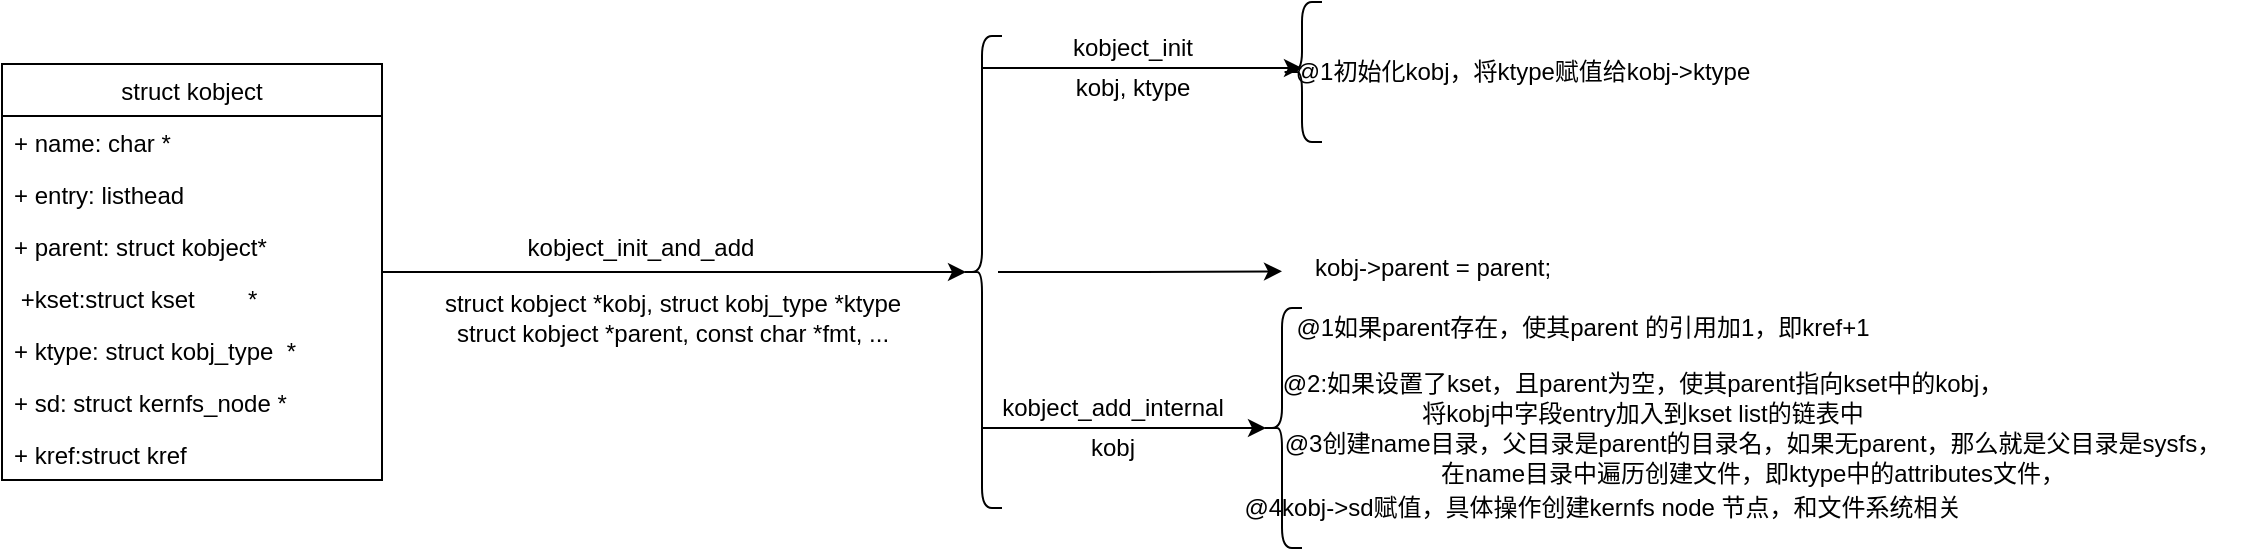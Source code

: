 <mxfile version="12.7.8" type="device"><diagram id="C5RBs43oDa-KdzZeNtuy" name="Page-1"><mxGraphModel dx="1516" dy="798" grid="1" gridSize="10" guides="1" tooltips="1" connect="1" arrows="1" fold="1" page="1" pageScale="1" pageWidth="827" pageHeight="1169" math="0" shadow="0"><root><mxCell id="WIyWlLk6GJQsqaUBKTNV-0"/><mxCell id="WIyWlLk6GJQsqaUBKTNV-1" parent="WIyWlLk6GJQsqaUBKTNV-0"/><mxCell id="baviKgi-DS-aH7yohkq1-4" value="struct kobject" style="swimlane;fontStyle=0;childLayout=stackLayout;horizontal=1;startSize=26;fillColor=none;horizontalStack=0;resizeParent=1;resizeParentMax=0;resizeLast=0;collapsible=1;marginBottom=0;" vertex="1" parent="WIyWlLk6GJQsqaUBKTNV-1"><mxGeometry x="30" y="168" width="190" height="208" as="geometry"/></mxCell><mxCell id="baviKgi-DS-aH7yohkq1-5" value="+ name: char *" style="text;strokeColor=none;fillColor=none;align=left;verticalAlign=top;spacingLeft=4;spacingRight=4;overflow=hidden;rotatable=0;points=[[0,0.5],[1,0.5]];portConstraint=eastwest;" vertex="1" parent="baviKgi-DS-aH7yohkq1-4"><mxGeometry y="26" width="190" height="26" as="geometry"/></mxCell><mxCell id="baviKgi-DS-aH7yohkq1-6" value="+ entry: listhead" style="text;strokeColor=none;fillColor=none;align=left;verticalAlign=top;spacingLeft=4;spacingRight=4;overflow=hidden;rotatable=0;points=[[0,0.5],[1,0.5]];portConstraint=eastwest;" vertex="1" parent="baviKgi-DS-aH7yohkq1-4"><mxGeometry y="52" width="190" height="26" as="geometry"/></mxCell><mxCell id="baviKgi-DS-aH7yohkq1-7" value="+ parent: struct kobject*" style="text;strokeColor=none;fillColor=none;align=left;verticalAlign=top;spacingLeft=4;spacingRight=4;overflow=hidden;rotatable=0;points=[[0,0.5],[1,0.5]];portConstraint=eastwest;" vertex="1" parent="baviKgi-DS-aH7yohkq1-4"><mxGeometry y="78" width="190" height="26" as="geometry"/></mxCell><mxCell id="baviKgi-DS-aH7yohkq1-8" value=" +kset:struct kset        * " style="text;strokeColor=none;fillColor=none;align=left;verticalAlign=top;spacingLeft=4;spacingRight=4;overflow=hidden;rotatable=0;points=[[0,0.5],[1,0.5]];portConstraint=eastwest;" vertex="1" parent="baviKgi-DS-aH7yohkq1-4"><mxGeometry y="104" width="190" height="26" as="geometry"/></mxCell><mxCell id="baviKgi-DS-aH7yohkq1-9" value="+ ktype: struct kobj_type  *" style="text;strokeColor=none;fillColor=none;align=left;verticalAlign=top;spacingLeft=4;spacingRight=4;overflow=hidden;rotatable=0;points=[[0,0.5],[1,0.5]];portConstraint=eastwest;" vertex="1" parent="baviKgi-DS-aH7yohkq1-4"><mxGeometry y="130" width="190" height="26" as="geometry"/></mxCell><mxCell id="baviKgi-DS-aH7yohkq1-10" value="+ sd: struct kernfs_node *" style="text;strokeColor=none;fillColor=none;align=left;verticalAlign=top;spacingLeft=4;spacingRight=4;overflow=hidden;rotatable=0;points=[[0,0.5],[1,0.5]];portConstraint=eastwest;" vertex="1" parent="baviKgi-DS-aH7yohkq1-4"><mxGeometry y="156" width="190" height="26" as="geometry"/></mxCell><mxCell id="baviKgi-DS-aH7yohkq1-11" value="+ kref:struct kref    " style="text;strokeColor=none;fillColor=none;align=left;verticalAlign=top;spacingLeft=4;spacingRight=4;overflow=hidden;rotatable=0;points=[[0,0.5],[1,0.5]];portConstraint=eastwest;" vertex="1" parent="baviKgi-DS-aH7yohkq1-4"><mxGeometry y="182" width="190" height="26" as="geometry"/></mxCell><mxCell id="baviKgi-DS-aH7yohkq1-29" style="edgeStyle=orthogonalEdgeStyle;rounded=0;orthogonalLoop=1;jettySize=auto;html=1;exitX=0.9;exitY=0.5;exitDx=0;exitDy=0;exitPerimeter=0;" edge="1" parent="WIyWlLk6GJQsqaUBKTNV-1" source="baviKgi-DS-aH7yohkq1-17"><mxGeometry relative="1" as="geometry"><mxPoint x="670.0" y="271.667" as="targetPoint"/></mxGeometry></mxCell><mxCell id="baviKgi-DS-aH7yohkq1-17" value="" style="shape=curlyBracket;whiteSpace=wrap;html=1;rounded=1;" vertex="1" parent="WIyWlLk6GJQsqaUBKTNV-1"><mxGeometry x="510" y="154" width="20" height="236" as="geometry"/></mxCell><mxCell id="baviKgi-DS-aH7yohkq1-18" style="edgeStyle=orthogonalEdgeStyle;rounded=0;orthogonalLoop=1;jettySize=auto;html=1;" edge="1" parent="WIyWlLk6GJQsqaUBKTNV-1"><mxGeometry relative="1" as="geometry"><mxPoint x="680" y="170" as="targetPoint"/><mxPoint x="520" y="170.029" as="sourcePoint"/><Array as="points"><mxPoint x="630" y="170"/><mxPoint x="630" y="170"/></Array></mxGeometry></mxCell><mxCell id="baviKgi-DS-aH7yohkq1-19" value="&lt;div&gt;struct kobject *kobj, struct kobj_type *ktype&lt;/div&gt;&lt;div&gt;struct kobject *parent, const char *fmt, ...&lt;/div&gt;" style="text;html=1;align=center;verticalAlign=middle;resizable=0;points=[];autosize=1;" vertex="1" parent="WIyWlLk6GJQsqaUBKTNV-1"><mxGeometry x="240" y="280" width="250" height="30" as="geometry"/></mxCell><mxCell id="baviKgi-DS-aH7yohkq1-21" style="edgeStyle=orthogonalEdgeStyle;rounded=0;orthogonalLoop=1;jettySize=auto;html=1;entryX=0.1;entryY=0.5;entryDx=0;entryDy=0;entryPerimeter=0;" edge="1" parent="WIyWlLk6GJQsqaUBKTNV-1" source="baviKgi-DS-aH7yohkq1-7" target="baviKgi-DS-aH7yohkq1-17"><mxGeometry relative="1" as="geometry"><Array as="points"><mxPoint x="380" y="272"/><mxPoint x="380" y="272"/></Array></mxGeometry></mxCell><mxCell id="baviKgi-DS-aH7yohkq1-22" value="kobject_init_and_add" style="text;html=1;align=center;verticalAlign=middle;resizable=0;points=[];autosize=1;" vertex="1" parent="WIyWlLk6GJQsqaUBKTNV-1"><mxGeometry x="284" y="250" width="130" height="20" as="geometry"/></mxCell><mxCell id="baviKgi-DS-aH7yohkq1-23" value="kobject_init" style="text;html=1;align=center;verticalAlign=middle;resizable=0;points=[];autosize=1;" vertex="1" parent="WIyWlLk6GJQsqaUBKTNV-1"><mxGeometry x="560" y="150" width="70" height="20" as="geometry"/></mxCell><mxCell id="baviKgi-DS-aH7yohkq1-24" value="kobj, ktype" style="text;html=1;align=center;verticalAlign=middle;resizable=0;points=[];autosize=1;" vertex="1" parent="WIyWlLk6GJQsqaUBKTNV-1"><mxGeometry x="560" y="170" width="70" height="20" as="geometry"/></mxCell><mxCell id="baviKgi-DS-aH7yohkq1-25" value="" style="shape=curlyBracket;whiteSpace=wrap;html=1;rounded=1;" vertex="1" parent="WIyWlLk6GJQsqaUBKTNV-1"><mxGeometry x="670" y="137" width="20" height="70" as="geometry"/></mxCell><mxCell id="baviKgi-DS-aH7yohkq1-26" value="@1初始化kobj，将ktype赋值给kobj-&amp;gt;ktype" style="text;html=1;align=center;verticalAlign=middle;resizable=0;points=[];autosize=1;" vertex="1" parent="WIyWlLk6GJQsqaUBKTNV-1"><mxGeometry x="670" y="162" width="240" height="20" as="geometry"/></mxCell><mxCell id="baviKgi-DS-aH7yohkq1-28" value="kobject_add_internal" style="text;html=1;align=center;verticalAlign=middle;resizable=0;points=[];autosize=1;" vertex="1" parent="WIyWlLk6GJQsqaUBKTNV-1"><mxGeometry x="520" y="330" width="130" height="20" as="geometry"/></mxCell><mxCell id="baviKgi-DS-aH7yohkq1-32" value="kobj-&amp;gt;parent = parent;" style="text;html=1;align=center;verticalAlign=middle;resizable=0;points=[];autosize=1;" vertex="1" parent="WIyWlLk6GJQsqaUBKTNV-1"><mxGeometry x="680" y="260" width="130" height="20" as="geometry"/></mxCell><mxCell id="baviKgi-DS-aH7yohkq1-33" style="edgeStyle=orthogonalEdgeStyle;rounded=0;orthogonalLoop=1;jettySize=auto;html=1;exitX=0.9;exitY=0.5;exitDx=0;exitDy=0;exitPerimeter=0;" edge="1" parent="WIyWlLk6GJQsqaUBKTNV-1"><mxGeometry relative="1" as="geometry"><mxPoint x="662" y="350" as="targetPoint"/><mxPoint x="520" y="330.33" as="sourcePoint"/><Array as="points"><mxPoint x="520" y="350"/><mxPoint x="662" y="350"/></Array></mxGeometry></mxCell><mxCell id="baviKgi-DS-aH7yohkq1-34" value="kobj" style="text;html=1;align=center;verticalAlign=middle;resizable=0;points=[];autosize=1;" vertex="1" parent="WIyWlLk6GJQsqaUBKTNV-1"><mxGeometry x="565" y="350" width="40" height="20" as="geometry"/></mxCell><mxCell id="baviKgi-DS-aH7yohkq1-35" value="" style="shape=curlyBracket;whiteSpace=wrap;html=1;rounded=1;" vertex="1" parent="WIyWlLk6GJQsqaUBKTNV-1"><mxGeometry x="660" y="290" width="20" height="120" as="geometry"/></mxCell><mxCell id="baviKgi-DS-aH7yohkq1-36" value="@1如果parent存在，使其parent 的引用加1，即kref+1" style="text;html=1;align=center;verticalAlign=middle;resizable=0;points=[];autosize=1;" vertex="1" parent="WIyWlLk6GJQsqaUBKTNV-1"><mxGeometry x="670" y="290" width="300" height="20" as="geometry"/></mxCell><mxCell id="baviKgi-DS-aH7yohkq1-37" value="&lt;div&gt;@2:如果设置了kset，且parent为空，使其parent指向kset中的kobj，&lt;/div&gt;&lt;div&gt;将kobj中字段entry加入到kset list的链表中&lt;/div&gt;" style="text;html=1;align=center;verticalAlign=middle;resizable=0;points=[];autosize=1;" vertex="1" parent="WIyWlLk6GJQsqaUBKTNV-1"><mxGeometry x="660" y="320" width="380" height="30" as="geometry"/></mxCell><mxCell id="baviKgi-DS-aH7yohkq1-38" value="&lt;div&gt;@3创建name目录，父目录是parent的目录名，如果无parent，那么就是父目录是sysfs，&lt;/div&gt;&lt;div&gt;在name目录中遍历创建文件，即ktype中的attributes文件，&lt;/div&gt;" style="text;html=1;align=center;verticalAlign=middle;resizable=0;points=[];autosize=1;" vertex="1" parent="WIyWlLk6GJQsqaUBKTNV-1"><mxGeometry x="660" y="350" width="490" height="30" as="geometry"/></mxCell><mxCell id="baviKgi-DS-aH7yohkq1-39" value="@4kobj-&amp;gt;sd赋值，具体操作创建kernfs node 节点，和文件系统相关 " style="text;html=1;align=center;verticalAlign=middle;resizable=0;points=[];autosize=1;" vertex="1" parent="WIyWlLk6GJQsqaUBKTNV-1"><mxGeometry x="640" y="380" width="380" height="20" as="geometry"/></mxCell></root></mxGraphModel></diagram></mxfile>